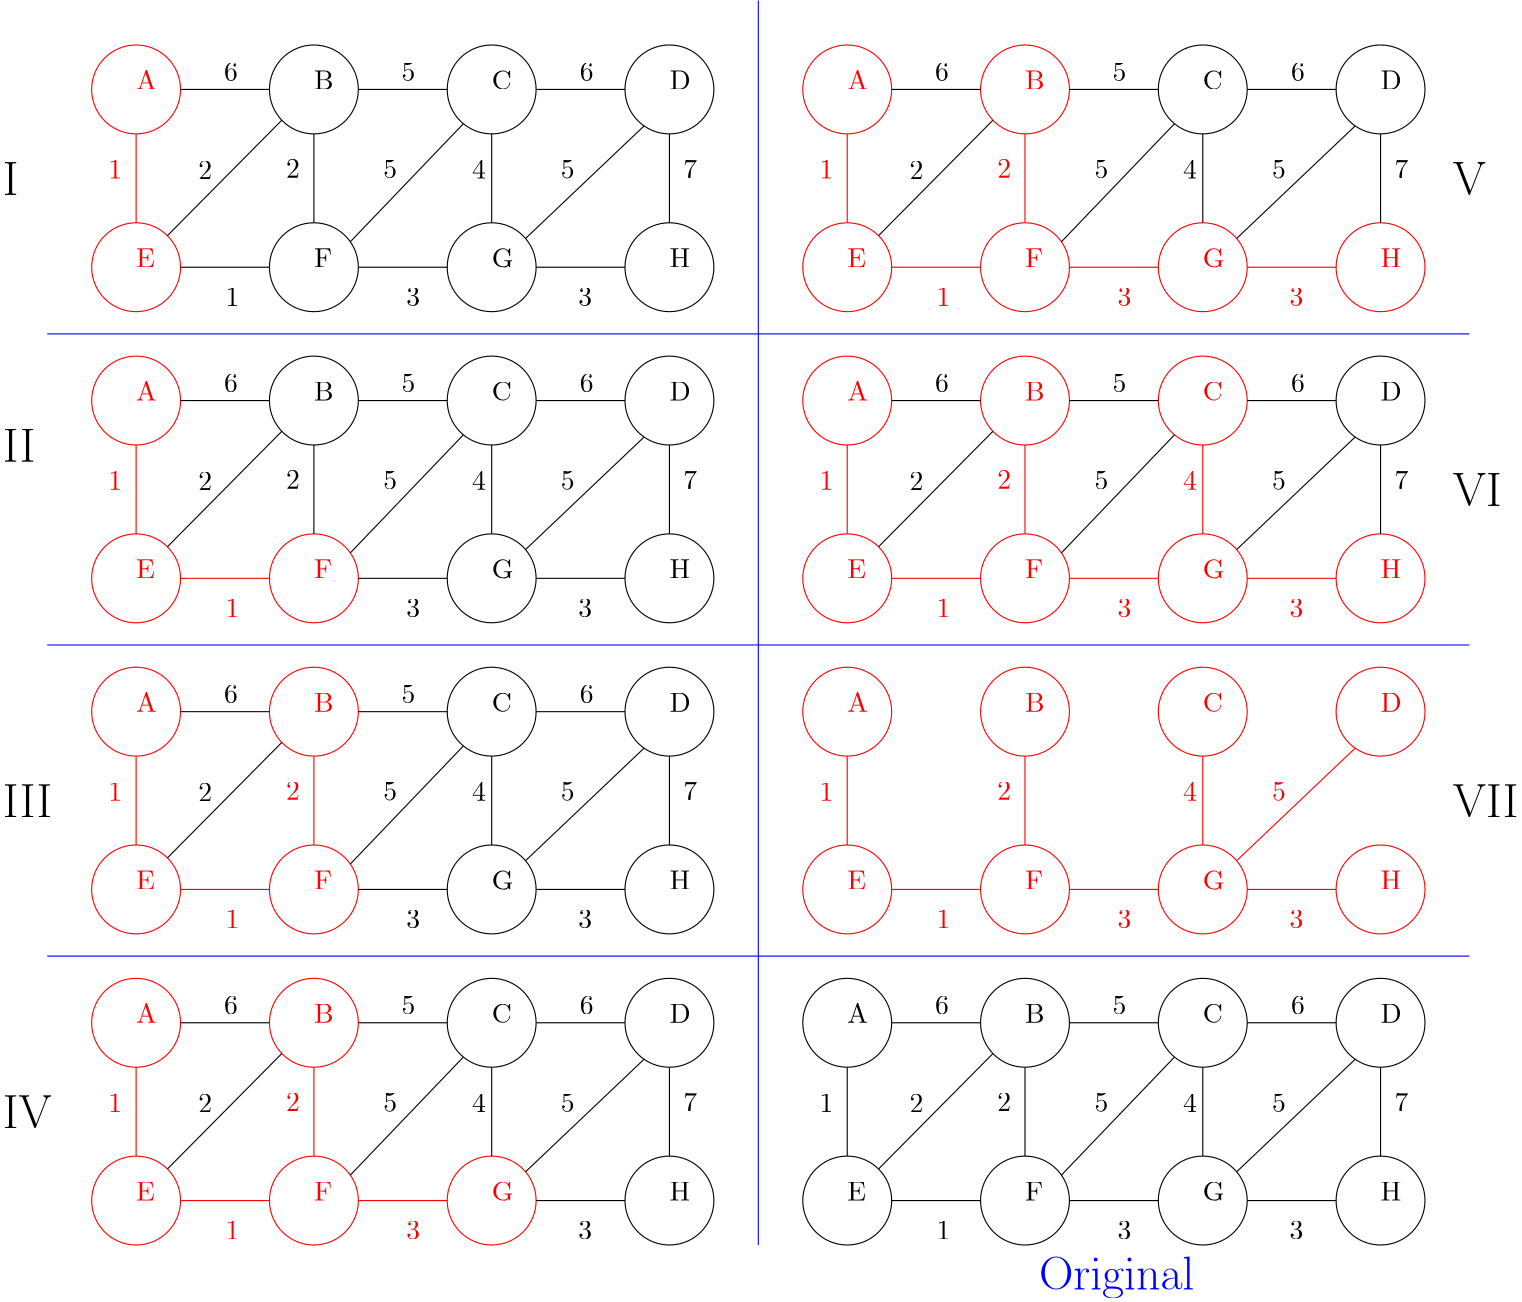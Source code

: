 <?xml version="1.0"?>
<!DOCTYPE ipe SYSTEM "ipe.dtd">
<ipe version="70206" creator="Ipe 7.2.7">
<info created="D:20181208023801" modified="D:20181209015830"/>
<ipestyle name="basic">
<symbol name="arrow/arc(spx)">
<path stroke="sym-stroke" fill="sym-stroke" pen="sym-pen">
0 0 m
-1 0.333 l
-1 -0.333 l
h
</path>
</symbol>
<symbol name="arrow/farc(spx)">
<path stroke="sym-stroke" fill="white" pen="sym-pen">
0 0 m
-1 0.333 l
-1 -0.333 l
h
</path>
</symbol>
<symbol name="arrow/ptarc(spx)">
<path stroke="sym-stroke" fill="sym-stroke" pen="sym-pen">
0 0 m
-1 0.333 l
-0.8 0 l
-1 -0.333 l
h
</path>
</symbol>
<symbol name="arrow/fptarc(spx)">
<path stroke="sym-stroke" fill="white" pen="sym-pen">
0 0 m
-1 0.333 l
-0.8 0 l
-1 -0.333 l
h
</path>
</symbol>
<symbol name="mark/circle(sx)" transformations="translations">
<path fill="sym-stroke">
0.6 0 0 0.6 0 0 e
0.4 0 0 0.4 0 0 e
</path>
</symbol>
<symbol name="mark/disk(sx)" transformations="translations">
<path fill="sym-stroke">
0.6 0 0 0.6 0 0 e
</path>
</symbol>
<symbol name="mark/fdisk(sfx)" transformations="translations">
<group>
<path fill="sym-fill">
0.5 0 0 0.5 0 0 e
</path>
<path fill="sym-stroke" fillrule="eofill">
0.6 0 0 0.6 0 0 e
0.4 0 0 0.4 0 0 e
</path>
</group>
</symbol>
<symbol name="mark/box(sx)" transformations="translations">
<path fill="sym-stroke" fillrule="eofill">
-0.6 -0.6 m
0.6 -0.6 l
0.6 0.6 l
-0.6 0.6 l
h
-0.4 -0.4 m
0.4 -0.4 l
0.4 0.4 l
-0.4 0.4 l
h
</path>
</symbol>
<symbol name="mark/square(sx)" transformations="translations">
<path fill="sym-stroke">
-0.6 -0.6 m
0.6 -0.6 l
0.6 0.6 l
-0.6 0.6 l
h
</path>
</symbol>
<symbol name="mark/fsquare(sfx)" transformations="translations">
<group>
<path fill="sym-fill">
-0.5 -0.5 m
0.5 -0.5 l
0.5 0.5 l
-0.5 0.5 l
h
</path>
<path fill="sym-stroke" fillrule="eofill">
-0.6 -0.6 m
0.6 -0.6 l
0.6 0.6 l
-0.6 0.6 l
h
-0.4 -0.4 m
0.4 -0.4 l
0.4 0.4 l
-0.4 0.4 l
h
</path>
</group>
</symbol>
<symbol name="mark/cross(sx)" transformations="translations">
<group>
<path fill="sym-stroke">
-0.43 -0.57 m
0.57 0.43 l
0.43 0.57 l
-0.57 -0.43 l
h
</path>
<path fill="sym-stroke">
-0.43 0.57 m
0.57 -0.43 l
0.43 -0.57 l
-0.57 0.43 l
h
</path>
</group>
</symbol>
<symbol name="arrow/fnormal(spx)">
<path stroke="sym-stroke" fill="white" pen="sym-pen">
0 0 m
-1 0.333 l
-1 -0.333 l
h
</path>
</symbol>
<symbol name="arrow/pointed(spx)">
<path stroke="sym-stroke" fill="sym-stroke" pen="sym-pen">
0 0 m
-1 0.333 l
-0.8 0 l
-1 -0.333 l
h
</path>
</symbol>
<symbol name="arrow/fpointed(spx)">
<path stroke="sym-stroke" fill="white" pen="sym-pen">
0 0 m
-1 0.333 l
-0.8 0 l
-1 -0.333 l
h
</path>
</symbol>
<symbol name="arrow/linear(spx)">
<path stroke="sym-stroke" pen="sym-pen">
-1 0.333 m
0 0 l
-1 -0.333 l
</path>
</symbol>
<symbol name="arrow/fdouble(spx)">
<path stroke="sym-stroke" fill="white" pen="sym-pen">
0 0 m
-1 0.333 l
-1 -0.333 l
h
-1 0 m
-2 0.333 l
-2 -0.333 l
h
</path>
</symbol>
<symbol name="arrow/double(spx)">
<path stroke="sym-stroke" fill="sym-stroke" pen="sym-pen">
0 0 m
-1 0.333 l
-1 -0.333 l
h
-1 0 m
-2 0.333 l
-2 -0.333 l
h
</path>
</symbol>
<pen name="heavier" value="0.8"/>
<pen name="fat" value="1.2"/>
<pen name="ultrafat" value="2"/>
<symbolsize name="large" value="5"/>
<symbolsize name="small" value="2"/>
<symbolsize name="tiny" value="1.1"/>
<arrowsize name="large" value="10"/>
<arrowsize name="small" value="5"/>
<arrowsize name="tiny" value="3"/>
<color name="red" value="1 0 0"/>
<color name="green" value="0 1 0"/>
<color name="blue" value="0 0 1"/>
<color name="yellow" value="1 1 0"/>
<color name="orange" value="1 0.647 0"/>
<color name="gold" value="1 0.843 0"/>
<color name="purple" value="0.627 0.125 0.941"/>
<color name="gray" value="0.745"/>
<color name="brown" value="0.647 0.165 0.165"/>
<color name="navy" value="0 0 0.502"/>
<color name="pink" value="1 0.753 0.796"/>
<color name="seagreen" value="0.18 0.545 0.341"/>
<color name="turquoise" value="0.251 0.878 0.816"/>
<color name="violet" value="0.933 0.51 0.933"/>
<color name="darkblue" value="0 0 0.545"/>
<color name="darkcyan" value="0 0.545 0.545"/>
<color name="darkgray" value="0.663"/>
<color name="darkgreen" value="0 0.392 0"/>
<color name="darkmagenta" value="0.545 0 0.545"/>
<color name="darkorange" value="1 0.549 0"/>
<color name="darkred" value="0.545 0 0"/>
<color name="lightblue" value="0.678 0.847 0.902"/>
<color name="lightcyan" value="0.878 1 1"/>
<color name="lightgray" value="0.827"/>
<color name="lightgreen" value="0.565 0.933 0.565"/>
<color name="lightyellow" value="1 1 0.878"/>
<dashstyle name="dashed" value="[4] 0"/>
<dashstyle name="dotted" value="[1 3] 0"/>
<dashstyle name="dash dotted" value="[4 2 1 2] 0"/>
<dashstyle name="dash dot dotted" value="[4 2 1 2 1 2] 0"/>
<textsize name="large" value="\large"/>
<textsize name="Large" value="\Large"/>
<textsize name="LARGE" value="\LARGE"/>
<textsize name="huge" value="\huge"/>
<textsize name="Huge" value="\Huge"/>
<textsize name="small" value="\small"/>
<textsize name="footnote" value="\footnotesize"/>
<textsize name="tiny" value="\tiny"/>
<textstyle name="center" begin="\begin{center}" end="\end{center}"/>
<textstyle name="itemize" begin="\begin{itemize}" end="\end{itemize}"/>
<textstyle name="item" begin="\begin{itemize}\item{}" end="\end{itemize}"/>
<gridsize name="4 pts" value="4"/>
<gridsize name="8 pts (~3 mm)" value="8"/>
<gridsize name="16 pts (~6 mm)" value="16"/>
<gridsize name="32 pts (~12 mm)" value="32"/>
<gridsize name="10 pts (~3.5 mm)" value="10"/>
<gridsize name="20 pts (~7 mm)" value="20"/>
<gridsize name="14 pts (~5 mm)" value="14"/>
<gridsize name="28 pts (~10 mm)" value="28"/>
<gridsize name="56 pts (~20 mm)" value="56"/>
<anglesize name="90 deg" value="90"/>
<anglesize name="60 deg" value="60"/>
<anglesize name="45 deg" value="45"/>
<anglesize name="30 deg" value="30"/>
<anglesize name="22.5 deg" value="22.5"/>
<opacity name="10%" value="0.1"/>
<opacity name="30%" value="0.3"/>
<opacity name="50%" value="0.5"/>
<opacity name="75%" value="0.75"/>
<tiling name="falling" angle="-60" step="4" width="1"/>
<tiling name="rising" angle="30" step="4" width="1"/>
</ipestyle>
<page>
<layer name="alpha"/>
<view layers="alpha" active="alpha"/>
<text layer="alpha" matrix="1 0 0 1 0 -6" transformations="translations" pos="48 768" stroke="black" type="label" width="5.64" height="11.761" depth="0" valign="baseline" size="LARGE">I</text>
<text matrix="1 0 0 1 0 -102" transformations="translations" pos="48 768" stroke="black" type="label" width="11.73" height="11.761" depth="0" valign="baseline" size="LARGE">II</text>
<text matrix="1 0 0 1 0 -230" transformations="translations" pos="48 768" stroke="black" type="label" width="17.819" height="11.761" depth="0" valign="baseline" size="LARGE">III</text>
<text matrix="1 0 0 1 0 -342" transformations="translations" pos="48 768" stroke="black" type="label" width="17.576" height="11.761" depth="0" valign="baseline" size="LARGE">IV</text>
<text matrix="1 0 0 1 522 -6" transformations="translations" pos="48 768" stroke="black" type="label" width="11.936" height="11.761" depth="0" valign="baseline" size="LARGE">V</text>
<text matrix="1 0 0 1 522 -118" transformations="translations" pos="48 768" stroke="black" type="label" width="17.576" height="11.761" depth="0" valign="baseline" size="LARGE">VI</text>
<text matrix="1 0 0 1 522 -230" transformations="translations" pos="48 768" stroke="black" type="label" width="23.665" height="11.761" depth="0" valign="baseline" size="LARGE">VII</text>
<path stroke="blue">
320 832 m
320 384 l
</path>
<path matrix="1 0 0 1 0 8" stroke="blue">
64 704 m
576 704 l
</path>
<path matrix="1 0 0 1 0 -104" stroke="blue">
64 704 m
576 704 l
</path>
<path matrix="1 0 0 1 0 -216" stroke="blue">
64 704 m
576 704 l
</path>
<path matrix="1 0 0 1 192 -336" stroke="black">
16 0 0 16 160 800 e
</path>
<path matrix="1 0 0 1 192 -336" stroke="black">
16 0 0 16 224 800 e
</path>
<path matrix="1 0 0 1 192 -336" stroke="black">
16 0 0 16 288 800 e
</path>
<path matrix="1 0 0 1 128 -336" stroke="black">
16 0 0 16 288 736 e
</path>
<path matrix="1 0 0 1 384 -272" stroke="black">
16 0 0 16 160 736 e
</path>
<path matrix="1 0 0 1 320 -272" stroke="black">
16 0 0 16 160 672 e
</path>
<path matrix="1 0 0 1 320 -272" stroke="black">
16 0 0 16 224 672 e
</path>
<text matrix="1 0 0 1 192 -336" transformations="translations" pos="160 800" stroke="black" type="label" width="7.472" height="6.808" depth="0" valign="baseline">A</text>
<text matrix="1 0 0 1 192 -336" transformations="translations" pos="224 800" stroke="black" type="label" width="7.057" height="6.808" depth="0" valign="baseline">B</text>
<text matrix="1 0 0 1 192 -336" transformations="translations" pos="288 800" stroke="black" type="label" width="7.195" height="6.808" depth="0" valign="baseline">C</text>
<text matrix="1 0 0 1 384 -272" transformations="translations" pos="160 736" stroke="black" type="label" width="7.61" height="6.808" depth="0" valign="baseline">D</text>
<text matrix="1 0 0 1 128 -336" transformations="translations" pos="288 736" stroke="black" type="label" width="6.503" height="6.808" depth="0" valign="baseline">F</text>
<text matrix="1 0 0 1 320 -272" transformations="translations" pos="160 672" stroke="black" type="label" width="7.818" height="6.808" depth="0" valign="baseline">G</text>
<text matrix="1 0 0 1 320 -272" transformations="translations" pos="224 672" stroke="black" type="label" width="7.472" height="6.808" depth="0" valign="baseline">H</text>
<path matrix="1 0 0 1 64 -336" stroke="black">
16 0 0 16 288 736 e
</path>
<text matrix="1 0 0 1 64 -336" transformations="translations" pos="288 736" stroke="black" type="label" width="6.78" height="6.808" depth="0" valign="baseline">E</text>
<path matrix="1 0 0 1 256 -336" stroke="black">
112 800 m
144 800 l
</path>
<path matrix="1 0 0 1 256 -336" stroke="black">
176 800 m
208 800 l
</path>
<path matrix="1 0 0 1 256 -336" stroke="black">
240 800 m
272 800 l
</path>
<path matrix="1 0 0 1 256 -336" stroke="black">
96 784 m
96 752 l
</path>
<path matrix="1 0 0 1 256 -336" stroke="black">
160 784 m
160 752 l
</path>
<path matrix="1 0 0 1 256 -336" stroke="black">
224 784 m
224 752 l
</path>
<path matrix="1 0 0 1 256 -336" stroke="black">
288 784 m
288 752 l
</path>
<path matrix="1 0 0 1 256 -336" stroke="black">
240 736 m
272 736 l
</path>
<path matrix="1 0 0 1 256 -336" stroke="black">
176 736 m
208 736 l
</path>
<path matrix="1 0 0 1 256 -336" stroke="black">
112 736 m
144 736 l
</path>
<path matrix="1 0 0 1 256 -336" stroke="black">
107.267 747.361 m
148.45 788.928 l
</path>
<path matrix="1 0 0 1 256 -336" stroke="black">
213.811 787.663 m
173.114 745.166 l
</path>
<path matrix="1 0 0 1 256 -336" stroke="black">
278.858 786.869 m
236.198 746.354 l
</path>
<text matrix="1 0 0 1 246 -336" transformations="translations" pos="96 767.897" stroke="black" type="label" width="4.981" height="6.42" depth="0" valign="baseline">1</text>
<text matrix="1 0 0 1 246 -337" transformations="translations" pos="128.411 768.702" stroke="black" type="label" width="4.981" height="6.42" depth="0" valign="baseline">2</text>
<text matrix="1 0 0 1 246 -336" transformations="translations" pos="160 768.251" stroke="black" type="label" width="4.981" height="6.42" depth="0" valign="baseline">2</text>
<text matrix="1 0 0 1 246 -336" transformations="translations" pos="194.978 767.998" stroke="black" type="label" width="4.981" height="6.42" depth="0" valign="baseline">5</text>
<text matrix="1 0 0 1 246 -336" transformations="translations" pos="258.889 767.903" stroke="black" type="label" width="4.981" height="6.42" depth="0" valign="baseline">5</text>
<text matrix="1 0 0 1 261 -336" transformations="translations" pos="288 768.074" stroke="black" type="label" width="4.981" height="6.42" depth="0" valign="baseline">7</text>
<text matrix="1 0 0 1 256 -333" transformations="translations" pos="127.627 800" stroke="black" type="label" width="4.981" height="6.42" depth="0" valign="baseline">6</text>
<text matrix="1 0 0 1 256 -333" transformations="translations" pos="191.505 800" stroke="black" type="label" width="4.981" height="6.42" depth="0" valign="baseline">5</text>
<text matrix="1 0 0 1 256 -333" transformations="translations" pos="255.737 800" stroke="black" type="label" width="4.981" height="6.42" depth="0" valign="baseline">6</text>
<text matrix="1 0 0 1 256 -350" transformations="translations" pos="128.158 736" stroke="black" type="label" width="4.981" height="6.42" depth="0" valign="baseline">1</text>
<text matrix="1 0 0 1 256 -350" transformations="translations" pos="193.275 736" stroke="black" type="label" width="4.981" height="6.42" depth="0" valign="baseline">3</text>
<text matrix="1 0 0 1 256 -350" transformations="translations" pos="255.206 736" stroke="black" type="label" width="4.981" height="6.42" depth="0" valign="baseline">3</text>
<text matrix="1 0 0 1 214 -336" transformations="translations" pos="258.889 767.903" stroke="black" type="label" width="4.981" height="6.42" depth="0" valign="baseline">4</text>
<text matrix="1 0 0 1 5 0" transformations="translations" pos="416 368" stroke="blue" type="label" width="55.967" height="11.954" depth="3.35" valign="baseline" size="LARGE">Original</text>
<path matrix="1 0 0 1 -64 0" stroke="red">
16 0 0 16 160 800 e
</path>
<path matrix="1 0 0 1 -64 0" stroke="black">
16 0 0 16 224 800 e
</path>
<path matrix="1 0 0 1 -64 0" stroke="black">
16 0 0 16 288 800 e
</path>
<path matrix="1 0 0 1 -128 0" stroke="black">
16 0 0 16 288 736 e
</path>
<path matrix="1 0 0 1 128 64" stroke="black">
16 0 0 16 160 736 e
</path>
<path matrix="1 0 0 1 64 64" stroke="black">
16 0 0 16 160 672 e
</path>
<path matrix="1 0 0 1 64 64" stroke="black">
16 0 0 16 224 672 e
</path>
<text matrix="1 0 0 1 -64 0" transformations="translations" pos="160 800" stroke="red" type="label" width="7.472" height="6.808" depth="0" valign="baseline">A</text>
<text matrix="1 0 0 1 -64 0" transformations="translations" pos="224 800" stroke="black" type="label" width="7.057" height="6.808" depth="0" valign="baseline">B</text>
<text matrix="1 0 0 1 -64 0" transformations="translations" pos="288 800" stroke="black" type="label" width="7.195" height="6.808" depth="0" valign="baseline">C</text>
<text matrix="1 0 0 1 128 64" transformations="translations" pos="160 736" stroke="black" type="label" width="7.61" height="6.808" depth="0" valign="baseline">D</text>
<text matrix="1 0 0 1 -128 0" transformations="translations" pos="288 736" stroke="black" type="label" width="6.503" height="6.808" depth="0" valign="baseline">F</text>
<text matrix="1 0 0 1 64 64" transformations="translations" pos="160 672" stroke="black" type="label" width="7.818" height="6.808" depth="0" valign="baseline">G</text>
<text matrix="1 0 0 1 64 64" transformations="translations" pos="224 672" stroke="black" type="label" width="7.472" height="6.808" depth="0" valign="baseline">H</text>
<path matrix="1 0 0 1 -192 0" stroke="red">
16 0 0 16 288 736 e
</path>
<text matrix="1 0 0 1 -192 0" transformations="translations" pos="288 736" stroke="red" type="label" width="6.78" height="6.808" depth="0" valign="baseline">E</text>
<path stroke="black">
112 800 m
144 800 l
</path>
<path stroke="black">
176 800 m
208 800 l
</path>
<path stroke="black">
240 800 m
272 800 l
</path>
<path stroke="red">
96 784 m
96 752 l
</path>
<path stroke="black">
160 784 m
160 752 l
</path>
<path stroke="black">
224 784 m
224 752 l
</path>
<path stroke="black">
288 784 m
288 752 l
</path>
<path stroke="black">
240 736 m
272 736 l
</path>
<path stroke="black">
176 736 m
208 736 l
</path>
<path stroke="black">
112 736 m
144 736 l
</path>
<path stroke="black">
107.267 747.361 m
148.45 788.928 l
</path>
<path stroke="black">
213.811 787.663 m
173.114 745.166 l
</path>
<path stroke="black">
278.858 786.869 m
236.198 746.354 l
</path>
<text matrix="1 0 0 1 -10 0" transformations="translations" pos="96 767.897" stroke="red" type="label" width="4.981" height="6.42" depth="0" valign="baseline">1</text>
<text matrix="1 0 0 1 -10 -1" transformations="translations" pos="128.411 768.702" stroke="black" type="label" width="4.981" height="6.42" depth="0" valign="baseline">2</text>
<text matrix="1 0 0 1 -10 0" transformations="translations" pos="160 768.251" stroke="black" type="label" width="4.981" height="6.42" depth="0" valign="baseline">2</text>
<text matrix="1 0 0 1 -10 0" transformations="translations" pos="194.978 767.998" stroke="black" type="label" width="4.981" height="6.42" depth="0" valign="baseline">5</text>
<text matrix="1 0 0 1 -10 0" transformations="translations" pos="258.889 767.903" stroke="black" type="label" width="4.981" height="6.42" depth="0" valign="baseline">5</text>
<text matrix="1 0 0 1 5 0" transformations="translations" pos="288 768.074" stroke="black" type="label" width="4.981" height="6.42" depth="0" valign="baseline">7</text>
<text matrix="1 0 0 1 0 3" transformations="translations" pos="127.627 800" stroke="black" type="label" width="4.981" height="6.42" depth="0" valign="baseline">6</text>
<text matrix="1 0 0 1 0 3" transformations="translations" pos="191.505 800" stroke="black" type="label" width="4.981" height="6.42" depth="0" valign="baseline">5</text>
<text matrix="1 0 0 1 0 3" transformations="translations" pos="255.737 800" stroke="black" type="label" width="4.981" height="6.42" depth="0" valign="baseline">6</text>
<text matrix="1 0 0 1 0 -14" transformations="translations" pos="128.158 736" stroke="black" type="label" width="4.981" height="6.42" depth="0" valign="baseline">1</text>
<text matrix="1 0 0 1 0 -14" transformations="translations" pos="193.275 736" stroke="black" type="label" width="4.981" height="6.42" depth="0" valign="baseline">3</text>
<text matrix="1 0 0 1 0 -14" transformations="translations" pos="255.206 736" stroke="black" type="label" width="4.981" height="6.42" depth="0" valign="baseline">3</text>
<text matrix="1 0 0 1 -42 0" transformations="translations" pos="258.889 767.903" stroke="black" type="label" width="4.981" height="6.42" depth="0" valign="baseline">4</text>
<path matrix="1 0 0 1 -64 -112" stroke="red">
16 0 0 16 160 800 e
</path>
<path matrix="1 0 0 1 -64 -112" stroke="black">
16 0 0 16 224 800 e
</path>
<path matrix="1 0 0 1 -64 -112" stroke="black">
16 0 0 16 288 800 e
</path>
<path matrix="1 0 0 1 -128 -112" stroke="red">
16 0 0 16 288 736 e
</path>
<path matrix="1 0 0 1 128 -48" stroke="black">
16 0 0 16 160 736 e
</path>
<path matrix="1 0 0 1 64 -48" stroke="black">
16 0 0 16 160 672 e
</path>
<path matrix="1 0 0 1 64 -48" stroke="black">
16 0 0 16 224 672 e
</path>
<text matrix="1 0 0 1 -64 -112" transformations="translations" pos="160 800" stroke="red" type="label" width="7.472" height="6.808" depth="0" valign="baseline">A</text>
<text matrix="1 0 0 1 -64 -112" transformations="translations" pos="224 800" stroke="black" type="label" width="7.057" height="6.808" depth="0" valign="baseline">B</text>
<text matrix="1 0 0 1 -64 -112" transformations="translations" pos="288 800" stroke="black" type="label" width="7.195" height="6.808" depth="0" valign="baseline">C</text>
<text matrix="1 0 0 1 128 -48" transformations="translations" pos="160 736" stroke="black" type="label" width="7.61" height="6.808" depth="0" valign="baseline">D</text>
<text matrix="1 0 0 1 -128 -112" transformations="translations" pos="288 736" stroke="red" type="label" width="6.503" height="6.808" depth="0" valign="baseline">F</text>
<text matrix="1 0 0 1 64 -48" transformations="translations" pos="160 672" stroke="black" type="label" width="7.818" height="6.808" depth="0" valign="baseline">G</text>
<text matrix="1 0 0 1 64 -48" transformations="translations" pos="224 672" stroke="black" type="label" width="7.472" height="6.808" depth="0" valign="baseline">H</text>
<path matrix="1 0 0 1 -192 -112" stroke="red">
16 0 0 16 288 736 e
</path>
<text matrix="1 0 0 1 -192 -112" transformations="translations" pos="288 736" stroke="red" type="label" width="6.78" height="6.808" depth="0" valign="baseline">E</text>
<path matrix="1 0 0 1 0 -112" stroke="black">
112 800 m
144 800 l
</path>
<path matrix="1 0 0 1 0 -112" stroke="black">
176 800 m
208 800 l
</path>
<path matrix="1 0 0 1 0 -112" stroke="black">
240 800 m
272 800 l
</path>
<path matrix="1 0 0 1 0 -112" stroke="red">
96 784 m
96 752 l
</path>
<path matrix="1 0 0 1 0 -112" stroke="black">
160 784 m
160 752 l
</path>
<path matrix="1 0 0 1 0 -112" stroke="black">
224 784 m
224 752 l
</path>
<path matrix="1 0 0 1 0 -112" stroke="black">
288 784 m
288 752 l
</path>
<path matrix="1 0 0 1 0 -112" stroke="black">
240 736 m
272 736 l
</path>
<path matrix="1 0 0 1 0 -112" stroke="black">
176 736 m
208 736 l
</path>
<path matrix="1 0 0 1 0 -112" stroke="red">
112 736 m
144 736 l
</path>
<path matrix="1 0 0 1 0 -112" stroke="black">
107.267 747.361 m
148.45 788.928 l
</path>
<path matrix="1 0 0 1 0 -112" stroke="black">
213.811 787.663 m
173.114 745.166 l
</path>
<path matrix="1 0 0 1 0 -112" stroke="black">
278.858 786.869 m
236.198 746.354 l
</path>
<text matrix="1 0 0 1 -10 -112" transformations="translations" pos="96 767.897" stroke="red" type="label" width="4.981" height="6.42" depth="0" valign="baseline">1</text>
<text matrix="1 0 0 1 -10 -113" transformations="translations" pos="128.411 768.702" stroke="black" type="label" width="4.981" height="6.42" depth="0" valign="baseline">2</text>
<text matrix="1 0 0 1 -10 -112" transformations="translations" pos="160 768.251" stroke="black" type="label" width="4.981" height="6.42" depth="0" valign="baseline">2</text>
<text matrix="1 0 0 1 -10 -112" transformations="translations" pos="194.978 767.998" stroke="black" type="label" width="4.981" height="6.42" depth="0" valign="baseline">5</text>
<text matrix="1 0 0 1 -10 -112" transformations="translations" pos="258.889 767.903" stroke="black" type="label" width="4.981" height="6.42" depth="0" valign="baseline">5</text>
<text matrix="1 0 0 1 5 -112" transformations="translations" pos="288 768.074" stroke="black" type="label" width="4.981" height="6.42" depth="0" valign="baseline">7</text>
<text matrix="1 0 0 1 0 -109" transformations="translations" pos="127.627 800" stroke="black" type="label" width="4.981" height="6.42" depth="0" valign="baseline">6</text>
<text matrix="1 0 0 1 0 -109" transformations="translations" pos="191.505 800" stroke="black" type="label" width="4.981" height="6.42" depth="0" valign="baseline">5</text>
<text matrix="1 0 0 1 0 -109" transformations="translations" pos="255.737 800" stroke="black" type="label" width="4.981" height="6.42" depth="0" valign="baseline">6</text>
<text matrix="1 0 0 1 0 -126" transformations="translations" pos="128.158 736" stroke="red" type="label" width="4.981" height="6.42" depth="0" valign="baseline">1</text>
<text matrix="1 0 0 1 0 -126" transformations="translations" pos="193.275 736" stroke="black" type="label" width="4.981" height="6.42" depth="0" valign="baseline">3</text>
<text matrix="1 0 0 1 0 -126" transformations="translations" pos="255.206 736" stroke="black" type="label" width="4.981" height="6.42" depth="0" valign="baseline">3</text>
<text matrix="1 0 0 1 -42 -112" transformations="translations" pos="258.889 767.903" stroke="black" type="label" width="4.981" height="6.42" depth="0" valign="baseline">4</text>
<path matrix="1 0 0 1 -64 -224" stroke="red">
16 0 0 16 160 800 e
</path>
<path matrix="1 0 0 1 -64 -224" stroke="red">
16 0 0 16 224 800 e
</path>
<path matrix="1 0 0 1 -64 -224" stroke="black">
16 0 0 16 288 800 e
</path>
<path matrix="1 0 0 1 -128 -224" stroke="red">
16 0 0 16 288 736 e
</path>
<path matrix="1 0 0 1 128 -160" stroke="black">
16 0 0 16 160 736 e
</path>
<path matrix="1 0 0 1 64 -160" stroke="black">
16 0 0 16 160 672 e
</path>
<path matrix="1 0 0 1 64 -160" stroke="black">
16 0 0 16 224 672 e
</path>
<text matrix="1 0 0 1 -64 -224" transformations="translations" pos="160 800" stroke="red" type="label" width="7.472" height="6.808" depth="0" valign="baseline">A</text>
<text matrix="1 0 0 1 -64 -224" transformations="translations" pos="224 800" stroke="red" type="label" width="7.057" height="6.808" depth="0" valign="baseline">B</text>
<text matrix="1 0 0 1 -64 -224" transformations="translations" pos="288 800" stroke="black" type="label" width="7.195" height="6.808" depth="0" valign="baseline">C</text>
<text matrix="1 0 0 1 128 -160" transformations="translations" pos="160 736" stroke="black" type="label" width="7.61" height="6.808" depth="0" valign="baseline">D</text>
<text matrix="1 0 0 1 -128 -224" transformations="translations" pos="288 736" stroke="red" type="label" width="6.503" height="6.808" depth="0" valign="baseline">F</text>
<text matrix="1 0 0 1 64 -160" transformations="translations" pos="160 672" stroke="black" type="label" width="7.818" height="6.808" depth="0" valign="baseline">G</text>
<text matrix="1 0 0 1 64 -160" transformations="translations" pos="224 672" stroke="black" type="label" width="7.472" height="6.808" depth="0" valign="baseline">H</text>
<path matrix="1 0 0 1 -192 -224" stroke="red">
16 0 0 16 288 736 e
</path>
<text matrix="1 0 0 1 -192 -224" transformations="translations" pos="288 736" stroke="red" type="label" width="6.78" height="6.808" depth="0" valign="baseline">E</text>
<path matrix="1 0 0 1 0 -224" stroke="black">
112 800 m
144 800 l
</path>
<path matrix="1 0 0 1 0 -224" stroke="black">
176 800 m
208 800 l
</path>
<path matrix="1 0 0 1 0 -224" stroke="black">
240 800 m
272 800 l
</path>
<path matrix="1 0 0 1 0 -224" stroke="red">
96 784 m
96 752 l
</path>
<path matrix="1 0 0 1 0 -224" stroke="red">
160 784 m
160 752 l
</path>
<path matrix="1 0 0 1 0 -224" stroke="black">
224 784 m
224 752 l
</path>
<path matrix="1 0 0 1 0 -224" stroke="black">
288 784 m
288 752 l
</path>
<path matrix="1 0 0 1 0 -224" stroke="black">
240 736 m
272 736 l
</path>
<path matrix="1 0 0 1 0 -224" stroke="black">
176 736 m
208 736 l
</path>
<path matrix="1 0 0 1 0 -224" stroke="red">
112 736 m
144 736 l
</path>
<path matrix="1 0 0 1 0 -224" stroke="black">
107.267 747.361 m
148.45 788.928 l
</path>
<path matrix="1 0 0 1 0 -224" stroke="black">
213.811 787.663 m
173.114 745.166 l
</path>
<path matrix="1 0 0 1 0 -224" stroke="black">
278.858 786.869 m
236.198 746.354 l
</path>
<text matrix="1 0 0 1 -10 -224" transformations="translations" pos="96 767.897" stroke="red" type="label" width="4.981" height="6.42" depth="0" valign="baseline">1</text>
<text matrix="1 0 0 1 -10 -225" transformations="translations" pos="128.411 768.702" stroke="black" type="label" width="4.981" height="6.42" depth="0" valign="baseline">2</text>
<text matrix="1 0 0 1 -10 -224" transformations="translations" pos="160 768.251" stroke="red" type="label" width="4.981" height="6.42" depth="0" valign="baseline">2</text>
<text matrix="1 0 0 1 -10 -224" transformations="translations" pos="194.978 767.998" stroke="black" type="label" width="4.981" height="6.42" depth="0" valign="baseline">5</text>
<text matrix="1 0 0 1 -10 -224" transformations="translations" pos="258.889 767.903" stroke="black" type="label" width="4.981" height="6.42" depth="0" valign="baseline">5</text>
<text matrix="1 0 0 1 5 -224" transformations="translations" pos="288 768.074" stroke="black" type="label" width="4.981" height="6.42" depth="0" valign="baseline">7</text>
<text matrix="1 0 0 1 0 -221" transformations="translations" pos="127.627 800" stroke="black" type="label" width="4.981" height="6.42" depth="0" valign="baseline">6</text>
<text matrix="1 0 0 1 0 -221" transformations="translations" pos="191.505 800" stroke="black" type="label" width="4.981" height="6.42" depth="0" valign="baseline">5</text>
<text matrix="1 0 0 1 0 -221" transformations="translations" pos="255.737 800" stroke="black" type="label" width="4.981" height="6.42" depth="0" valign="baseline">6</text>
<text matrix="1 0 0 1 0 -238" transformations="translations" pos="128.158 736" stroke="red" type="label" width="4.981" height="6.42" depth="0" valign="baseline">1</text>
<text matrix="1 0 0 1 0 -238" transformations="translations" pos="193.275 736" stroke="black" type="label" width="4.981" height="6.42" depth="0" valign="baseline">3</text>
<text matrix="1 0 0 1 0 -238" transformations="translations" pos="255.206 736" stroke="black" type="label" width="4.981" height="6.42" depth="0" valign="baseline">3</text>
<text matrix="1 0 0 1 -42 -224" transformations="translations" pos="258.889 767.903" stroke="black" type="label" width="4.981" height="6.42" depth="0" valign="baseline">4</text>
<path matrix="1 0 0 1 -64 -336" stroke="red">
16 0 0 16 160 800 e
</path>
<path matrix="1 0 0 1 -64 -336" stroke="red">
16 0 0 16 224 800 e
</path>
<path matrix="1 0 0 1 -64 -336" stroke="black">
16 0 0 16 288 800 e
</path>
<path matrix="1 0 0 1 -128 -336" stroke="red">
16 0 0 16 288 736 e
</path>
<path matrix="1 0 0 1 128 -272" stroke="black">
16 0 0 16 160 736 e
</path>
<path matrix="1 0 0 1 64 -272" stroke="red">
16 0 0 16 160 672 e
</path>
<path matrix="1 0 0 1 64 -272" stroke="black">
16 0 0 16 224 672 e
</path>
<text matrix="1 0 0 1 -64 -336" transformations="translations" pos="160 800" stroke="red" type="label" width="7.472" height="6.808" depth="0" valign="baseline">A</text>
<text matrix="1 0 0 1 -64 -336" transformations="translations" pos="224 800" stroke="red" type="label" width="7.057" height="6.808" depth="0" valign="baseline">B</text>
<text matrix="1 0 0 1 -64 -336" transformations="translations" pos="288 800" stroke="black" type="label" width="7.195" height="6.808" depth="0" valign="baseline">C</text>
<text matrix="1 0 0 1 128 -272" transformations="translations" pos="160 736" stroke="black" type="label" width="7.61" height="6.808" depth="0" valign="baseline">D</text>
<text matrix="1 0 0 1 -128 -336" transformations="translations" pos="288 736" stroke="red" type="label" width="6.503" height="6.808" depth="0" valign="baseline">F</text>
<text matrix="1 0 0 1 64 -272" transformations="translations" pos="160 672" stroke="red" type="label" width="7.818" height="6.808" depth="0" valign="baseline">G</text>
<text matrix="1 0 0 1 64 -272" transformations="translations" pos="224 672" stroke="black" type="label" width="7.472" height="6.808" depth="0" valign="baseline">H</text>
<path matrix="1 0 0 1 -192 -336" stroke="red">
16 0 0 16 288 736 e
</path>
<text matrix="1 0 0 1 -192 -336" transformations="translations" pos="288 736" stroke="red" type="label" width="6.78" height="6.808" depth="0" valign="baseline">E</text>
<path matrix="1 0 0 1 0 -336" stroke="black">
112 800 m
144 800 l
</path>
<path matrix="1 0 0 1 0 -336" stroke="black">
176 800 m
208 800 l
</path>
<path matrix="1 0 0 1 0 -336" stroke="black">
240 800 m
272 800 l
</path>
<path matrix="1 0 0 1 0 -336" stroke="red">
96 784 m
96 752 l
</path>
<path matrix="1 0 0 1 0 -336" stroke="red">
160 784 m
160 752 l
</path>
<path matrix="1 0 0 1 0 -336" stroke="black">
224 784 m
224 752 l
</path>
<path matrix="1 0 0 1 0 -336" stroke="black">
288 784 m
288 752 l
</path>
<path matrix="1 0 0 1 0 -336" stroke="black">
240 736 m
272 736 l
</path>
<path matrix="1 0 0 1 0 -336" stroke="red">
176 736 m
208 736 l
</path>
<path matrix="1 0 0 1 0 -336" stroke="red">
112 736 m
144 736 l
</path>
<path matrix="1 0 0 1 0 -336" stroke="black">
107.267 747.361 m
148.45 788.928 l
</path>
<path matrix="1 0 0 1 0 -336" stroke="black">
213.811 787.663 m
173.114 745.166 l
</path>
<path matrix="1 0 0 1 0 -336" stroke="black">
278.858 786.869 m
236.198 746.354 l
</path>
<text matrix="1 0 0 1 -10 -336" transformations="translations" pos="96 767.897" stroke="red" type="label" width="4.981" height="6.42" depth="0" valign="baseline">1</text>
<text matrix="1 0 0 1 -10 -337" transformations="translations" pos="128.411 768.702" stroke="black" type="label" width="4.981" height="6.42" depth="0" valign="baseline">2</text>
<text matrix="1 0 0 1 -10 -336" transformations="translations" pos="160 768.251" stroke="red" type="label" width="4.981" height="6.42" depth="0" valign="baseline">2</text>
<text matrix="1 0 0 1 -10 -336" transformations="translations" pos="194.978 767.998" stroke="black" type="label" width="4.981" height="6.42" depth="0" valign="baseline">5</text>
<text matrix="1 0 0 1 -10 -336" transformations="translations" pos="258.889 767.903" stroke="black" type="label" width="4.981" height="6.42" depth="0" valign="baseline">5</text>
<text matrix="1 0 0 1 5 -336" transformations="translations" pos="288 768.074" stroke="black" type="label" width="4.981" height="6.42" depth="0" valign="baseline">7</text>
<text matrix="1 0 0 1 0 -333" transformations="translations" pos="127.627 800" stroke="black" type="label" width="4.981" height="6.42" depth="0" valign="baseline">6</text>
<text matrix="1 0 0 1 0 -333" transformations="translations" pos="191.505 800" stroke="black" type="label" width="4.981" height="6.42" depth="0" valign="baseline">5</text>
<text matrix="1 0 0 1 0 -333" transformations="translations" pos="255.737 800" stroke="black" type="label" width="4.981" height="6.42" depth="0" valign="baseline">6</text>
<text matrix="1 0 0 1 0 -350" transformations="translations" pos="128.158 736" stroke="red" type="label" width="4.981" height="6.42" depth="0" valign="baseline">1</text>
<text matrix="1 0 0 1 0 -350" transformations="translations" pos="193.275 736" stroke="red" type="label" width="4.981" height="6.42" depth="0" valign="baseline">3</text>
<text matrix="1 0 0 1 0 -350" transformations="translations" pos="255.206 736" stroke="black" type="label" width="4.981" height="6.42" depth="0" valign="baseline">3</text>
<text matrix="1 0 0 1 -42 -336" transformations="translations" pos="258.889 767.903" stroke="black" type="label" width="4.981" height="6.42" depth="0" valign="baseline">4</text>
<path matrix="1 0 0 1 192 0" stroke="red">
16 0 0 16 160 800 e
</path>
<path matrix="1 0 0 1 192 0" stroke="red">
16 0 0 16 224 800 e
</path>
<path matrix="1 0 0 1 192 0" stroke="black">
16 0 0 16 288 800 e
</path>
<path matrix="1 0 0 1 128 0" stroke="red">
16 0 0 16 288 736 e
</path>
<path matrix="1 0 0 1 384 64" stroke="black">
16 0 0 16 160 736 e
</path>
<path matrix="1 0 0 1 320 64" stroke="red">
16 0 0 16 160 672 e
</path>
<path matrix="1 0 0 1 320 64" stroke="red">
16 0 0 16 224 672 e
</path>
<text matrix="1 0 0 1 192 0" transformations="translations" pos="160 800" stroke="red" type="label" width="7.472" height="6.808" depth="0" valign="baseline">A</text>
<text matrix="1 0 0 1 192 0" transformations="translations" pos="224 800" stroke="red" type="label" width="7.057" height="6.808" depth="0" valign="baseline">B</text>
<text matrix="1 0 0 1 192 0" transformations="translations" pos="288 800" stroke="black" type="label" width="7.195" height="6.808" depth="0" valign="baseline">C</text>
<text matrix="1 0 0 1 384 64" transformations="translations" pos="160 736" stroke="black" type="label" width="7.61" height="6.808" depth="0" valign="baseline">D</text>
<text matrix="1 0 0 1 128 0" transformations="translations" pos="288 736" stroke="red" type="label" width="6.503" height="6.808" depth="0" valign="baseline">F</text>
<text matrix="1 0 0 1 320 64" transformations="translations" pos="160 672" stroke="red" type="label" width="7.818" height="6.808" depth="0" valign="baseline">G</text>
<text matrix="1 0 0 1 320 64" transformations="translations" pos="224 672" stroke="red" type="label" width="7.472" height="6.808" depth="0" valign="baseline">H</text>
<path matrix="1 0 0 1 64 0" stroke="red">
16 0 0 16 288 736 e
</path>
<text matrix="1 0 0 1 64 0" transformations="translations" pos="288 736" stroke="red" type="label" width="6.78" height="6.808" depth="0" valign="baseline">E</text>
<path matrix="1 0 0 1 256 0" stroke="black">
112 800 m
144 800 l
</path>
<path matrix="1 0 0 1 256 0" stroke="black">
176 800 m
208 800 l
</path>
<path matrix="1 0 0 1 256 0" stroke="black">
240 800 m
272 800 l
</path>
<path matrix="1 0 0 1 256 0" stroke="red">
96 784 m
96 752 l
</path>
<path matrix="1 0 0 1 256 0" stroke="red">
160 784 m
160 752 l
</path>
<path matrix="1 0 0 1 256 0" stroke="black">
224 784 m
224 752 l
</path>
<path matrix="1 0 0 1 256 0" stroke="black">
288 784 m
288 752 l
</path>
<path matrix="1 0 0 1 256 0" stroke="red">
240 736 m
272 736 l
</path>
<path matrix="1 0 0 1 256 0" stroke="red">
176 736 m
208 736 l
</path>
<path matrix="1 0 0 1 256 0" stroke="red">
112 736 m
144 736 l
</path>
<path matrix="1 0 0 1 256 0" stroke="black">
107.267 747.361 m
148.45 788.928 l
</path>
<path matrix="1 0 0 1 256 0" stroke="black">
213.811 787.663 m
173.114 745.166 l
</path>
<path matrix="1 0 0 1 256 0" stroke="black">
278.858 786.869 m
236.198 746.354 l
</path>
<text matrix="1 0 0 1 246 0" transformations="translations" pos="96 767.897" stroke="red" type="label" width="4.981" height="6.42" depth="0" valign="baseline">1</text>
<text matrix="1 0 0 1 246 -1" transformations="translations" pos="128.411 768.702" stroke="black" type="label" width="4.981" height="6.42" depth="0" valign="baseline">2</text>
<text matrix="1 0 0 1 246 0" transformations="translations" pos="160 768.251" stroke="red" type="label" width="4.981" height="6.42" depth="0" valign="baseline">2</text>
<text matrix="1 0 0 1 246 0" transformations="translations" pos="194.978 767.998" stroke="black" type="label" width="4.981" height="6.42" depth="0" valign="baseline">5</text>
<text matrix="1 0 0 1 246 0" transformations="translations" pos="258.889 767.903" stroke="black" type="label" width="4.981" height="6.42" depth="0" valign="baseline">5</text>
<text matrix="1 0 0 1 261 0" transformations="translations" pos="288 768.074" stroke="black" type="label" width="4.981" height="6.42" depth="0" valign="baseline">7</text>
<text matrix="1 0 0 1 256 3" transformations="translations" pos="127.627 800" stroke="black" type="label" width="4.981" height="6.42" depth="0" valign="baseline">6</text>
<text matrix="1 0 0 1 256 3" transformations="translations" pos="191.505 800" stroke="black" type="label" width="4.981" height="6.42" depth="0" valign="baseline">5</text>
<text matrix="1 0 0 1 256 3" transformations="translations" pos="255.737 800" stroke="black" type="label" width="4.981" height="6.42" depth="0" valign="baseline">6</text>
<text matrix="1 0 0 1 256 -14" transformations="translations" pos="128.158 736" stroke="red" type="label" width="4.981" height="6.42" depth="0" valign="baseline">1</text>
<text matrix="1 0 0 1 256 -14" transformations="translations" pos="193.275 736" stroke="red" type="label" width="4.981" height="6.42" depth="0" valign="baseline">3</text>
<text matrix="1 0 0 1 256 -14" transformations="translations" pos="255.206 736" stroke="red" type="label" width="4.981" height="6.42" depth="0" valign="baseline">3</text>
<text matrix="1 0 0 1 214 0" transformations="translations" pos="258.889 767.903" stroke="black" type="label" width="4.981" height="6.42" depth="0" valign="baseline">4</text>
<path matrix="1 0 0 1 192 -112" stroke="red">
16 0 0 16 160 800 e
</path>
<path matrix="1 0 0 1 192 -112" stroke="red">
16 0 0 16 224 800 e
</path>
<path matrix="1 0 0 1 192 -112" stroke="red">
16 0 0 16 288 800 e
</path>
<path matrix="1 0 0 1 128 -112" stroke="red">
16 0 0 16 288 736 e
</path>
<path matrix="1 0 0 1 384 -48" stroke="black">
16 0 0 16 160 736 e
</path>
<path matrix="1 0 0 1 320 -48" stroke="red">
16 0 0 16 160 672 e
</path>
<path matrix="1 0 0 1 320 -48" stroke="red">
16 0 0 16 224 672 e
</path>
<text matrix="1 0 0 1 192 -112" transformations="translations" pos="160 800" stroke="red" type="label" width="7.472" height="6.808" depth="0" valign="baseline">A</text>
<text matrix="1 0 0 1 192 -112" transformations="translations" pos="224 800" stroke="red" type="label" width="7.057" height="6.808" depth="0" valign="baseline">B</text>
<text matrix="1 0 0 1 192 -112" transformations="translations" pos="288 800" stroke="red" type="label" width="7.195" height="6.808" depth="0" valign="baseline">C</text>
<text matrix="1 0 0 1 384 -48" transformations="translations" pos="160 736" stroke="black" type="label" width="7.61" height="6.808" depth="0" valign="baseline">D</text>
<text matrix="1 0 0 1 128 -112" transformations="translations" pos="288 736" stroke="red" type="label" width="6.503" height="6.808" depth="0" valign="baseline">F</text>
<text matrix="1 0 0 1 320 -48" transformations="translations" pos="160 672" stroke="red" type="label" width="7.818" height="6.808" depth="0" valign="baseline">G</text>
<text matrix="1 0 0 1 320 -48" transformations="translations" pos="224 672" stroke="red" type="label" width="7.472" height="6.808" depth="0" valign="baseline">H</text>
<path matrix="1 0 0 1 64 -112" stroke="red">
16 0 0 16 288 736 e
</path>
<text matrix="1 0 0 1 64 -112" transformations="translations" pos="288 736" stroke="red" type="label" width="6.78" height="6.808" depth="0" valign="baseline">E</text>
<path matrix="1 0 0 1 256 -112" stroke="black">
112 800 m
144 800 l
</path>
<path matrix="1 0 0 1 256 -112" stroke="black">
176 800 m
208 800 l
</path>
<path matrix="1 0 0 1 256 -112" stroke="black">
240 800 m
272 800 l
</path>
<path matrix="1 0 0 1 256 -112" stroke="red">
96 784 m
96 752 l
</path>
<path matrix="1 0 0 1 256 -112" stroke="red">
160 784 m
160 752 l
</path>
<path matrix="1 0 0 1 256 -112" stroke="red">
224 784 m
224 752 l
</path>
<path matrix="1 0 0 1 256 -112" stroke="black">
288 784 m
288 752 l
</path>
<path matrix="1 0 0 1 256 -112" stroke="red">
240 736 m
272 736 l
</path>
<path matrix="1 0 0 1 256 -112" stroke="red">
176 736 m
208 736 l
</path>
<path matrix="1 0 0 1 256 -112" stroke="red">
112 736 m
144 736 l
</path>
<path matrix="1 0 0 1 256 -112" stroke="black">
107.267 747.361 m
148.45 788.928 l
</path>
<path matrix="1 0 0 1 256 -112" stroke="black">
213.811 787.663 m
173.114 745.166 l
</path>
<path matrix="1 0 0 1 256 -112" stroke="black">
278.858 786.869 m
236.198 746.354 l
</path>
<text matrix="1 0 0 1 246 -112" transformations="translations" pos="96 767.897" stroke="red" type="label" width="4.981" height="6.42" depth="0" valign="baseline">1</text>
<text matrix="1 0 0 1 246 -113" transformations="translations" pos="128.411 768.702" stroke="black" type="label" width="4.981" height="6.42" depth="0" valign="baseline">2</text>
<text matrix="1 0 0 1 246 -112" transformations="translations" pos="160 768.251" stroke="red" type="label" width="4.981" height="6.42" depth="0" valign="baseline">2</text>
<text matrix="1 0 0 1 246 -112" transformations="translations" pos="194.978 767.998" stroke="black" type="label" width="4.981" height="6.42" depth="0" valign="baseline">5</text>
<text matrix="1 0 0 1 246 -112" transformations="translations" pos="258.889 767.903" stroke="black" type="label" width="4.981" height="6.42" depth="0" valign="baseline">5</text>
<text matrix="1 0 0 1 261 -112" transformations="translations" pos="288 768.074" stroke="black" type="label" width="4.981" height="6.42" depth="0" valign="baseline">7</text>
<text matrix="1 0 0 1 256 -109" transformations="translations" pos="127.627 800" stroke="black" type="label" width="4.981" height="6.42" depth="0" valign="baseline">6</text>
<text matrix="1 0 0 1 256 -109" transformations="translations" pos="191.505 800" stroke="black" type="label" width="4.981" height="6.42" depth="0" valign="baseline">5</text>
<text matrix="1 0 0 1 256 -109" transformations="translations" pos="255.737 800" stroke="black" type="label" width="4.981" height="6.42" depth="0" valign="baseline">6</text>
<text matrix="1 0 0 1 256 -126" transformations="translations" pos="128.158 736" stroke="red" type="label" width="4.981" height="6.42" depth="0" valign="baseline">1</text>
<text matrix="1 0 0 1 256 -126" transformations="translations" pos="193.275 736" stroke="red" type="label" width="4.981" height="6.42" depth="0" valign="baseline">3</text>
<text matrix="1 0 0 1 256 -126" transformations="translations" pos="255.206 736" stroke="red" type="label" width="4.981" height="6.42" depth="0" valign="baseline">3</text>
<text matrix="1 0 0 1 214 -112" transformations="translations" pos="258.889 767.903" stroke="red" type="label" width="4.981" height="6.42" depth="0" valign="baseline">4</text>
<path matrix="1 0 0 1 192 -224" stroke="red">
16 0 0 16 160 800 e
</path>
<path matrix="1 0 0 1 192 -224" stroke="red">
16 0 0 16 224 800 e
</path>
<path matrix="1 0 0 1 192 -224" stroke="red">
16 0 0 16 288 800 e
</path>
<path matrix="1 0 0 1 128 -224" stroke="red">
16 0 0 16 288 736 e
</path>
<path matrix="1 0 0 1 384 -160" stroke="red">
16 0 0 16 160 736 e
</path>
<path matrix="1 0 0 1 320 -160" stroke="red">
16 0 0 16 160 672 e
</path>
<path matrix="1 0 0 1 320 -160" stroke="red">
16 0 0 16 224 672 e
</path>
<text matrix="1 0 0 1 192 -224" transformations="translations" pos="160 800" stroke="red" type="label" width="7.472" height="6.808" depth="0" valign="baseline">A</text>
<text matrix="1 0 0 1 192 -224" transformations="translations" pos="224 800" stroke="red" type="label" width="7.057" height="6.808" depth="0" valign="baseline">B</text>
<text matrix="1 0 0 1 192 -224" transformations="translations" pos="288 800" stroke="red" type="label" width="7.195" height="6.808" depth="0" valign="baseline">C</text>
<text matrix="1 0 0 1 384 -160" transformations="translations" pos="160 736" stroke="red" type="label" width="7.61" height="6.808" depth="0" valign="baseline">D</text>
<text matrix="1 0 0 1 128 -224" transformations="translations" pos="288 736" stroke="red" type="label" width="6.503" height="6.808" depth="0" valign="baseline">F</text>
<text matrix="1 0 0 1 320 -160" transformations="translations" pos="160 672" stroke="red" type="label" width="7.818" height="6.808" depth="0" valign="baseline">G</text>
<text matrix="1 0 0 1 320 -160" transformations="translations" pos="224 672" stroke="red" type="label" width="7.472" height="6.808" depth="0" valign="baseline">H</text>
<path matrix="1 0 0 1 64 -224" stroke="red">
16 0 0 16 288 736 e
</path>
<text matrix="1 0 0 1 64 -224" transformations="translations" pos="288 736" stroke="red" type="label" width="6.78" height="6.808" depth="0" valign="baseline">E</text>
<path matrix="1 0 0 1 256 -224" stroke="red">
96 784 m
96 752 l
</path>
<path matrix="1 0 0 1 256 -224" stroke="red">
160 784 m
160 752 l
</path>
<path matrix="1 0 0 1 256 -224" stroke="red">
224 784 m
224 752 l
</path>
<path matrix="1 0 0 1 256 -224" stroke="red">
240 736 m
272 736 l
</path>
<path matrix="1 0 0 1 256 -224" stroke="red">
176 736 m
208 736 l
</path>
<path matrix="1 0 0 1 256 -224" stroke="red">
112 736 m
144 736 l
</path>
<path matrix="1 0 0 1 256 -224" stroke="red">
278.858 786.869 m
236.198 746.354 l
</path>
<text matrix="1 0 0 1 246 -224" transformations="translations" pos="96 767.897" stroke="red" type="label" width="4.981" height="6.42" depth="0" valign="baseline">1</text>
<text matrix="1 0 0 1 246 -224" transformations="translations" pos="160 768.251" stroke="red" type="label" width="4.981" height="6.42" depth="0" valign="baseline">2</text>
<text matrix="1 0 0 1 246 -224" transformations="translations" pos="258.889 767.903" stroke="red" type="label" width="4.981" height="6.42" depth="0" valign="baseline">5</text>
<text matrix="1 0 0 1 256 -238" transformations="translations" pos="128.158 736" stroke="red" type="label" width="4.981" height="6.42" depth="0" valign="baseline">1</text>
<text matrix="1 0 0 1 256 -238" transformations="translations" pos="193.275 736" stroke="red" type="label" width="4.981" height="6.42" depth="0" valign="baseline">3</text>
<text matrix="1 0 0 1 256 -238" transformations="translations" pos="255.206 736" stroke="red" type="label" width="4.981" height="6.42" depth="0" valign="baseline">3</text>
<text matrix="1 0 0 1 214 -224" transformations="translations" pos="258.889 767.903" stroke="red" type="label" width="4.981" height="6.42" depth="0" valign="baseline">4</text>
</page>
</ipe>
